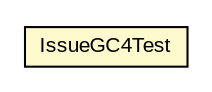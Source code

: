 #!/usr/local/bin/dot
#
# Class diagram 
# Generated by UMLGraph version 5.1 (http://www.umlgraph.org/)
#

digraph G {
	edge [fontname="arial",fontsize=10,labelfontname="arial",labelfontsize=10];
	node [fontname="arial",fontsize=10,shape=plaintext];
	nodesep=0.25;
	ranksep=0.5;
	// com.helger.schematron.supplemantery.IssueGC4Test
	c800 [label=<<table title="com.helger.schematron.supplemantery.IssueGC4Test" border="0" cellborder="1" cellspacing="0" cellpadding="2" port="p" bgcolor="lemonChiffon" href="./IssueGC4Test.html">
		<tr><td><table border="0" cellspacing="0" cellpadding="1">
<tr><td align="center" balign="center"> IssueGC4Test </td></tr>
		</table></td></tr>
		</table>>, fontname="arial", fontcolor="black", fontsize=10.0];
}

